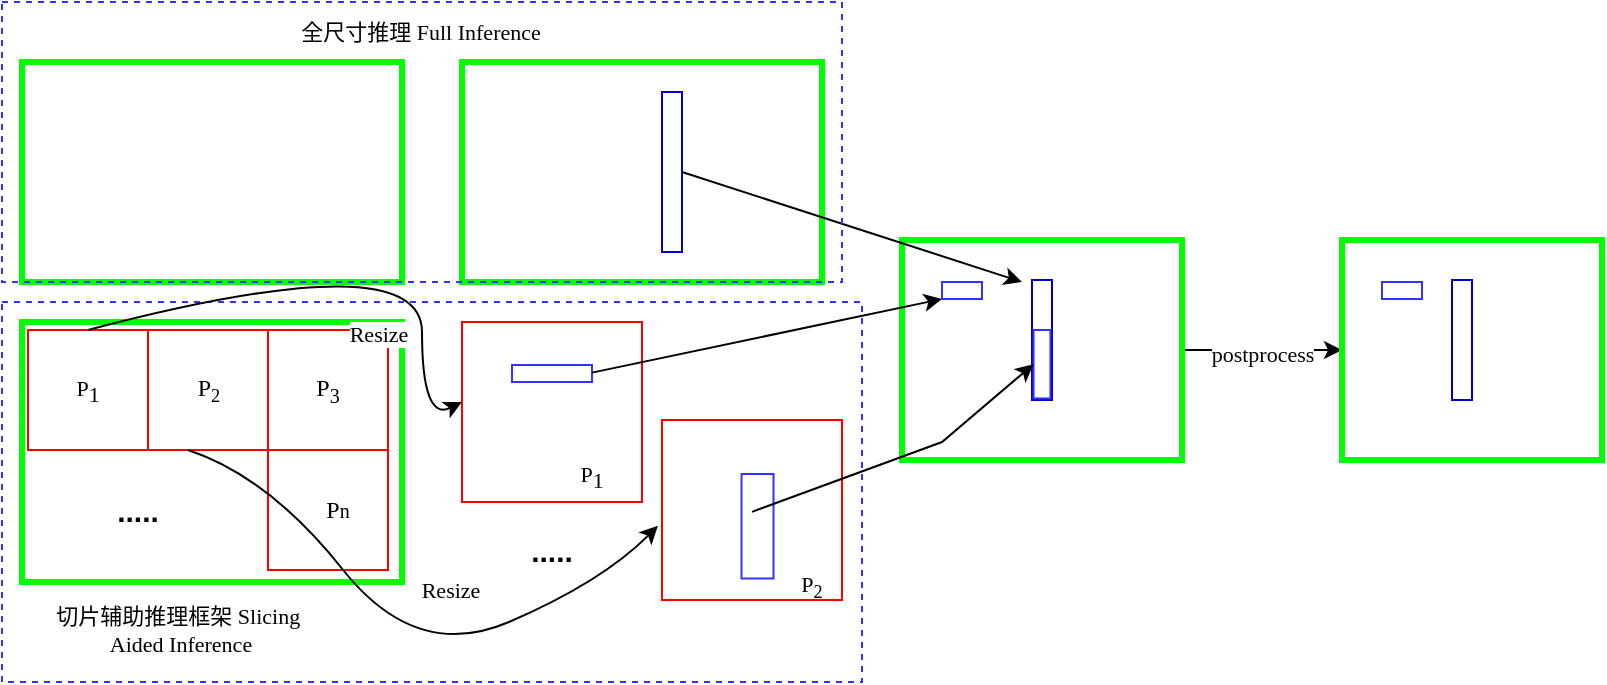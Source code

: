 <mxfile version="20.1.1" type="github">
  <diagram id="DrnEyP8uzaj-RsVNbWX1" name="Page-1">
    <mxGraphModel dx="494" dy="274" grid="1" gridSize="10" guides="1" tooltips="1" connect="1" arrows="1" fold="1" page="1" pageScale="1" pageWidth="827" pageHeight="1169" math="1" shadow="0">
      <root>
        <mxCell id="0" />
        <mxCell id="1" parent="0" />
        <mxCell id="FuDXW2LtVH0RufSL3Sr8-51" value="" style="rounded=0;whiteSpace=wrap;html=1;fontFamily=Times New Roman;fontSize=11;strokeColor=#3333FF;strokeWidth=1;fillColor=none;dashed=1;" vertex="1" parent="1">
          <mxGeometry x="60" y="330" width="430" height="190" as="geometry" />
        </mxCell>
        <mxCell id="FuDXW2LtVH0RufSL3Sr8-2" value="" style="rounded=0;whiteSpace=wrap;html=1;strokeColor=#00FF00;strokeWidth=3;" vertex="1" parent="1">
          <mxGeometry x="290" y="210" width="180" height="110" as="geometry" />
        </mxCell>
        <mxCell id="FuDXW2LtVH0RufSL3Sr8-1" value="" style="rounded=0;whiteSpace=wrap;html=1;strokeColor=#00FF00;strokeWidth=3;" vertex="1" parent="1">
          <mxGeometry x="70" y="210" width="190" height="110" as="geometry" />
        </mxCell>
        <mxCell id="FuDXW2LtVH0RufSL3Sr8-3" value="" style="rounded=0;whiteSpace=wrap;html=1;strokeColor=#00FF00;strokeWidth=3;" vertex="1" parent="1">
          <mxGeometry x="70" y="340" width="190" height="130" as="geometry" />
        </mxCell>
        <mxCell id="FuDXW2LtVH0RufSL3Sr8-5" value="" style="rounded=0;whiteSpace=wrap;html=1;rotation=-90;strokeColor=#0000CC;" vertex="1" parent="1">
          <mxGeometry x="355" y="260" width="80" height="10" as="geometry" />
        </mxCell>
        <mxCell id="FuDXW2LtVH0RufSL3Sr8-6" value="" style="whiteSpace=wrap;html=1;aspect=fixed;fillColor=none;strokeColor=#FF0000;" vertex="1" parent="1">
          <mxGeometry x="73" y="344" width="60" height="60" as="geometry" />
        </mxCell>
        <mxCell id="FuDXW2LtVH0RufSL3Sr8-10" value="" style="whiteSpace=wrap;html=1;aspect=fixed;fillColor=none;strokeColor=#FF0000;" vertex="1" parent="1">
          <mxGeometry x="133" y="344" width="60" height="60" as="geometry" />
        </mxCell>
        <mxCell id="FuDXW2LtVH0RufSL3Sr8-11" value="" style="whiteSpace=wrap;html=1;aspect=fixed;fillColor=none;strokeColor=#FF0000;" vertex="1" parent="1">
          <mxGeometry x="193" y="344" width="60" height="60" as="geometry" />
        </mxCell>
        <mxCell id="FuDXW2LtVH0RufSL3Sr8-12" value="" style="whiteSpace=wrap;html=1;aspect=fixed;fillColor=none;strokeColor=#FF0000;" vertex="1" parent="1">
          <mxGeometry x="193" y="404" width="60" height="60" as="geometry" />
        </mxCell>
        <mxCell id="FuDXW2LtVH0RufSL3Sr8-14" value="&lt;font style=&quot;font-size: 11px;&quot; face=&quot;Times New Roman&quot;&gt;P&lt;sub style=&quot;font-size: 11px;&quot;&gt;&lt;font style=&quot;font-size: 11px;&quot;&gt;1&lt;/font&gt;&lt;/sub&gt;&lt;/font&gt;" style="text;html=1;strokeColor=none;fillColor=none;align=center;verticalAlign=middle;whiteSpace=wrap;rounded=0;" vertex="1" parent="1">
          <mxGeometry x="88" y="366.5" width="30" height="15" as="geometry" />
        </mxCell>
        <mxCell id="FuDXW2LtVH0RufSL3Sr8-16" value="&lt;b&gt;&lt;font style=&quot;font-size: 15px;&quot;&gt;.....&lt;/font&gt;&lt;/b&gt;" style="text;html=1;strokeColor=none;fillColor=none;align=center;verticalAlign=middle;whiteSpace=wrap;rounded=0;" vertex="1" parent="1">
          <mxGeometry x="103" y="424" width="50" height="20" as="geometry" />
        </mxCell>
        <mxCell id="FuDXW2LtVH0RufSL3Sr8-17" value="&lt;font face=&quot;Times New Roman&quot;&gt;P&lt;sub&gt;3&lt;/sub&gt;&lt;/font&gt;" style="text;html=1;strokeColor=none;fillColor=none;align=center;verticalAlign=middle;whiteSpace=wrap;rounded=0;" vertex="1" parent="1">
          <mxGeometry x="208" y="361.5" width="30" height="25" as="geometry" />
        </mxCell>
        <mxCell id="FuDXW2LtVH0RufSL3Sr8-18" value="&lt;span style=&quot;font-family: &amp;quot;Times New Roman&amp;quot;;&quot;&gt;P&lt;span style=&quot;font-size: 10px;&quot;&gt;n&lt;/span&gt;&lt;/span&gt;" style="text;html=1;strokeColor=none;fillColor=none;align=center;verticalAlign=middle;whiteSpace=wrap;rounded=0;" vertex="1" parent="1">
          <mxGeometry x="213" y="421.5" width="30" height="25" as="geometry" />
        </mxCell>
        <mxCell id="FuDXW2LtVH0RufSL3Sr8-19" value="&lt;font face=&quot;Times New Roman&quot;&gt;P&lt;span style=&quot;font-size: 11px;&quot;&gt;&lt;sub&gt;2&lt;/sub&gt;&lt;/span&gt;&lt;/font&gt;" style="text;html=1;strokeColor=none;fillColor=none;align=center;verticalAlign=middle;whiteSpace=wrap;rounded=0;" vertex="1" parent="1">
          <mxGeometry x="146.75" y="361.5" width="32.5" height="25" as="geometry" />
        </mxCell>
        <mxCell id="FuDXW2LtVH0RufSL3Sr8-22" value="" style="whiteSpace=wrap;html=1;aspect=fixed;fillColor=none;strokeColor=#FF0000;" vertex="1" parent="1">
          <mxGeometry x="290" y="340" width="90" height="90" as="geometry" />
        </mxCell>
        <mxCell id="FuDXW2LtVH0RufSL3Sr8-23" value="" style="whiteSpace=wrap;html=1;aspect=fixed;fillColor=none;strokeColor=#FF0000;" vertex="1" parent="1">
          <mxGeometry x="390" y="389" width="90" height="90" as="geometry" />
        </mxCell>
        <mxCell id="FuDXW2LtVH0RufSL3Sr8-24" value="" style="rounded=0;whiteSpace=wrap;html=1;fontFamily=Times New Roman;fontSize=11;strokeColor=#3333FF;strokeWidth=1;fillColor=none;" vertex="1" parent="1">
          <mxGeometry x="315" y="361.5" width="40" height="8.5" as="geometry" />
        </mxCell>
        <mxCell id="FuDXW2LtVH0RufSL3Sr8-25" value="" style="rounded=0;whiteSpace=wrap;html=1;fontFamily=Times New Roman;fontSize=11;strokeColor=#3333FF;strokeWidth=1;fillColor=none;rotation=-90;" vertex="1" parent="1">
          <mxGeometry x="411.63" y="434.13" width="52.25" height="16" as="geometry" />
        </mxCell>
        <mxCell id="FuDXW2LtVH0RufSL3Sr8-26" value="" style="curved=1;endArrow=classic;html=1;rounded=0;fontFamily=Times New Roman;fontSize=11;exitX=0.5;exitY=0;exitDx=0;exitDy=0;" edge="1" parent="1" source="FuDXW2LtVH0RufSL3Sr8-6">
          <mxGeometry width="50" height="50" relative="1" as="geometry">
            <mxPoint x="240" y="340" as="sourcePoint" />
            <mxPoint x="290" y="380" as="targetPoint" />
            <Array as="points">
              <mxPoint x="270" y="300" />
              <mxPoint x="270" y="390" />
            </Array>
          </mxGeometry>
        </mxCell>
        <mxCell id="FuDXW2LtVH0RufSL3Sr8-30" value="Resize" style="edgeLabel;html=1;align=center;verticalAlign=middle;resizable=0;points=[];fontSize=11;fontFamily=Times New Roman;" vertex="1" connectable="0" parent="FuDXW2LtVH0RufSL3Sr8-26">
          <mxGeometry x="0.033" y="-10" relative="1" as="geometry">
            <mxPoint y="30" as="offset" />
          </mxGeometry>
        </mxCell>
        <mxCell id="FuDXW2LtVH0RufSL3Sr8-27" value="" style="curved=1;endArrow=classic;html=1;rounded=0;fontFamily=Times New Roman;fontSize=11;exitX=0.5;exitY=1;exitDx=0;exitDy=0;entryX=-0.023;entryY=0.588;entryDx=0;entryDy=0;entryPerimeter=0;" edge="1" parent="1" target="FuDXW2LtVH0RufSL3Sr8-23">
          <mxGeometry width="50" height="50" relative="1" as="geometry">
            <mxPoint x="153" y="404" as="sourcePoint" />
            <mxPoint x="419.75" y="458.25" as="targetPoint" />
            <Array as="points">
              <mxPoint x="193.75" y="417.5" />
              <mxPoint x="267" y="510" />
              <mxPoint x="360" y="470" />
            </Array>
          </mxGeometry>
        </mxCell>
        <mxCell id="FuDXW2LtVH0RufSL3Sr8-31" value="Resize" style="edgeLabel;html=1;align=center;verticalAlign=middle;resizable=0;points=[];fontSize=11;fontFamily=Times New Roman;" vertex="1" connectable="0" parent="FuDXW2LtVH0RufSL3Sr8-27">
          <mxGeometry x="-0.353" y="-1" relative="1" as="geometry">
            <mxPoint x="57" y="13" as="offset" />
          </mxGeometry>
        </mxCell>
        <mxCell id="FuDXW2LtVH0RufSL3Sr8-28" value="&lt;font style=&quot;font-size: 11px;&quot; face=&quot;Times New Roman&quot;&gt;P&lt;sub style=&quot;font-size: 11px;&quot;&gt;&lt;font style=&quot;font-size: 11px;&quot;&gt;1&lt;/font&gt;&lt;/sub&gt;&lt;/font&gt;" style="text;html=1;strokeColor=none;fillColor=none;align=center;verticalAlign=middle;whiteSpace=wrap;rounded=0;" vertex="1" parent="1">
          <mxGeometry x="340" y="409" width="30" height="15" as="geometry" />
        </mxCell>
        <mxCell id="FuDXW2LtVH0RufSL3Sr8-29" value="&lt;font style=&quot;font-size: 11px;&quot; face=&quot;Times New Roman&quot;&gt;P&lt;sub&gt;2&lt;/sub&gt;&lt;/font&gt;" style="text;html=1;strokeColor=none;fillColor=none;align=center;verticalAlign=middle;whiteSpace=wrap;rounded=0;" vertex="1" parent="1">
          <mxGeometry x="450" y="464" width="30" height="15" as="geometry" />
        </mxCell>
        <mxCell id="FuDXW2LtVH0RufSL3Sr8-48" value="&lt;font style=&quot;font-size: 11px;&quot;&gt;postprocess&lt;/font&gt;" style="edgeStyle=orthogonalEdgeStyle;rounded=0;orthogonalLoop=1;jettySize=auto;html=1;exitX=1;exitY=0.5;exitDx=0;exitDy=0;fontFamily=Times New Roman;fontSize=15;entryX=0;entryY=0.5;entryDx=0;entryDy=0;" edge="1" parent="1" source="FuDXW2LtVH0RufSL3Sr8-34" target="FuDXW2LtVH0RufSL3Sr8-43">
          <mxGeometry relative="1" as="geometry">
            <mxPoint x="710" y="354.034" as="targetPoint" />
          </mxGeometry>
        </mxCell>
        <mxCell id="FuDXW2LtVH0RufSL3Sr8-34" value="" style="rounded=0;whiteSpace=wrap;html=1;strokeColor=#00FF00;strokeWidth=3;" vertex="1" parent="1">
          <mxGeometry x="510" y="299" width="140" height="110" as="geometry" />
        </mxCell>
        <mxCell id="FuDXW2LtVH0RufSL3Sr8-33" value="&lt;b&gt;&lt;font style=&quot;font-size: 15px;&quot;&gt;.....&lt;/font&gt;&lt;/b&gt;" style="text;html=1;strokeColor=none;fillColor=none;align=center;verticalAlign=middle;whiteSpace=wrap;rounded=0;" vertex="1" parent="1">
          <mxGeometry x="310" y="444" width="50" height="20" as="geometry" />
        </mxCell>
        <mxCell id="FuDXW2LtVH0RufSL3Sr8-36" value="" style="rounded=0;whiteSpace=wrap;html=1;fontFamily=Times New Roman;fontSize=11;strokeColor=#3333FF;strokeWidth=1;fillColor=none;" vertex="1" parent="1">
          <mxGeometry x="530" y="320" width="20" height="8.5" as="geometry" />
        </mxCell>
        <mxCell id="FuDXW2LtVH0RufSL3Sr8-37" value="" style="rounded=0;whiteSpace=wrap;html=1;rotation=-90;strokeColor=#0000CC;" vertex="1" parent="1">
          <mxGeometry x="550" y="344" width="60" height="10" as="geometry" />
        </mxCell>
        <mxCell id="FuDXW2LtVH0RufSL3Sr8-38" value="" style="rounded=0;whiteSpace=wrap;html=1;fontFamily=Times New Roman;fontSize=11;strokeColor=#3333FF;strokeWidth=1;fillColor=none;rotation=-90;" vertex="1" parent="1">
          <mxGeometry x="562.89" y="356.89" width="34.21" height="8.43" as="geometry" />
        </mxCell>
        <mxCell id="FuDXW2LtVH0RufSL3Sr8-40" value="" style="endArrow=classic;html=1;rounded=0;fontFamily=Times New Roman;fontSize=15;exitX=0.5;exitY=1;exitDx=0;exitDy=0;" edge="1" parent="1" source="FuDXW2LtVH0RufSL3Sr8-5">
          <mxGeometry width="50" height="50" relative="1" as="geometry">
            <mxPoint x="480" y="320" as="sourcePoint" />
            <mxPoint x="570" y="320" as="targetPoint" />
          </mxGeometry>
        </mxCell>
        <mxCell id="FuDXW2LtVH0RufSL3Sr8-41" value="" style="endArrow=classic;html=1;rounded=0;fontFamily=Times New Roman;fontSize=15;exitX=0.5;exitY=1;exitDx=0;exitDy=0;entryX=0;entryY=1;entryDx=0;entryDy=0;" edge="1" parent="1" target="FuDXW2LtVH0RufSL3Sr8-36">
          <mxGeometry width="50" height="50" relative="1" as="geometry">
            <mxPoint x="355" y="365.32" as="sourcePoint" />
            <mxPoint x="525" y="420.32" as="targetPoint" />
          </mxGeometry>
        </mxCell>
        <mxCell id="FuDXW2LtVH0RufSL3Sr8-42" value="" style="endArrow=classic;html=1;rounded=0;fontFamily=Times New Roman;fontSize=15;exitX=0.5;exitY=1;exitDx=0;exitDy=0;entryX=0.5;entryY=0;entryDx=0;entryDy=0;" edge="1" parent="1" target="FuDXW2LtVH0RufSL3Sr8-38">
          <mxGeometry width="50" height="50" relative="1" as="geometry">
            <mxPoint x="435" y="434.91" as="sourcePoint" />
            <mxPoint x="610" y="398.09" as="targetPoint" />
            <Array as="points">
              <mxPoint x="530" y="400" />
            </Array>
          </mxGeometry>
        </mxCell>
        <mxCell id="FuDXW2LtVH0RufSL3Sr8-49" value="" style="rounded=0;whiteSpace=wrap;html=1;fontFamily=Times New Roman;fontSize=11;strokeColor=#3333FF;strokeWidth=1;fillColor=none;dashed=1;" vertex="1" parent="1">
          <mxGeometry x="60" y="180" width="420" height="140" as="geometry" />
        </mxCell>
        <mxCell id="FuDXW2LtVH0RufSL3Sr8-47" value="" style="group" vertex="1" connectable="0" parent="1">
          <mxGeometry x="730" y="299" width="130" height="110" as="geometry" />
        </mxCell>
        <mxCell id="FuDXW2LtVH0RufSL3Sr8-43" value="" style="rounded=0;whiteSpace=wrap;html=1;strokeColor=#00FF00;strokeWidth=3;" vertex="1" parent="FuDXW2LtVH0RufSL3Sr8-47">
          <mxGeometry width="130" height="110" as="geometry" />
        </mxCell>
        <mxCell id="FuDXW2LtVH0RufSL3Sr8-44" value="" style="rounded=0;whiteSpace=wrap;html=1;fontFamily=Times New Roman;fontSize=11;strokeColor=#3333FF;strokeWidth=1;fillColor=none;" vertex="1" parent="FuDXW2LtVH0RufSL3Sr8-47">
          <mxGeometry x="20" y="21" width="20" height="8.5" as="geometry" />
        </mxCell>
        <mxCell id="FuDXW2LtVH0RufSL3Sr8-46" value="" style="rounded=0;whiteSpace=wrap;html=1;rotation=-90;strokeColor=#0000CC;" vertex="1" parent="FuDXW2LtVH0RufSL3Sr8-47">
          <mxGeometry x="30" y="45" width="60" height="10" as="geometry" />
        </mxCell>
        <mxCell id="FuDXW2LtVH0RufSL3Sr8-50" value="全尺寸推理 Full Inference" style="text;html=1;strokeColor=none;fillColor=none;align=center;verticalAlign=middle;whiteSpace=wrap;rounded=0;dashed=1;fontFamily=Times New Roman;fontSize=11;" vertex="1" parent="1">
          <mxGeometry x="193" y="180" width="153.25" height="30" as="geometry" />
        </mxCell>
        <mxCell id="FuDXW2LtVH0RufSL3Sr8-53" value="切片辅助推理框架 Slicing&amp;nbsp; Aided Inference" style="text;html=1;strokeColor=none;fillColor=none;align=center;verticalAlign=middle;whiteSpace=wrap;rounded=0;dashed=1;fontFamily=Times New Roman;fontSize=11;" vertex="1" parent="1">
          <mxGeometry x="73" y="479" width="153.25" height="30" as="geometry" />
        </mxCell>
      </root>
    </mxGraphModel>
  </diagram>
</mxfile>
